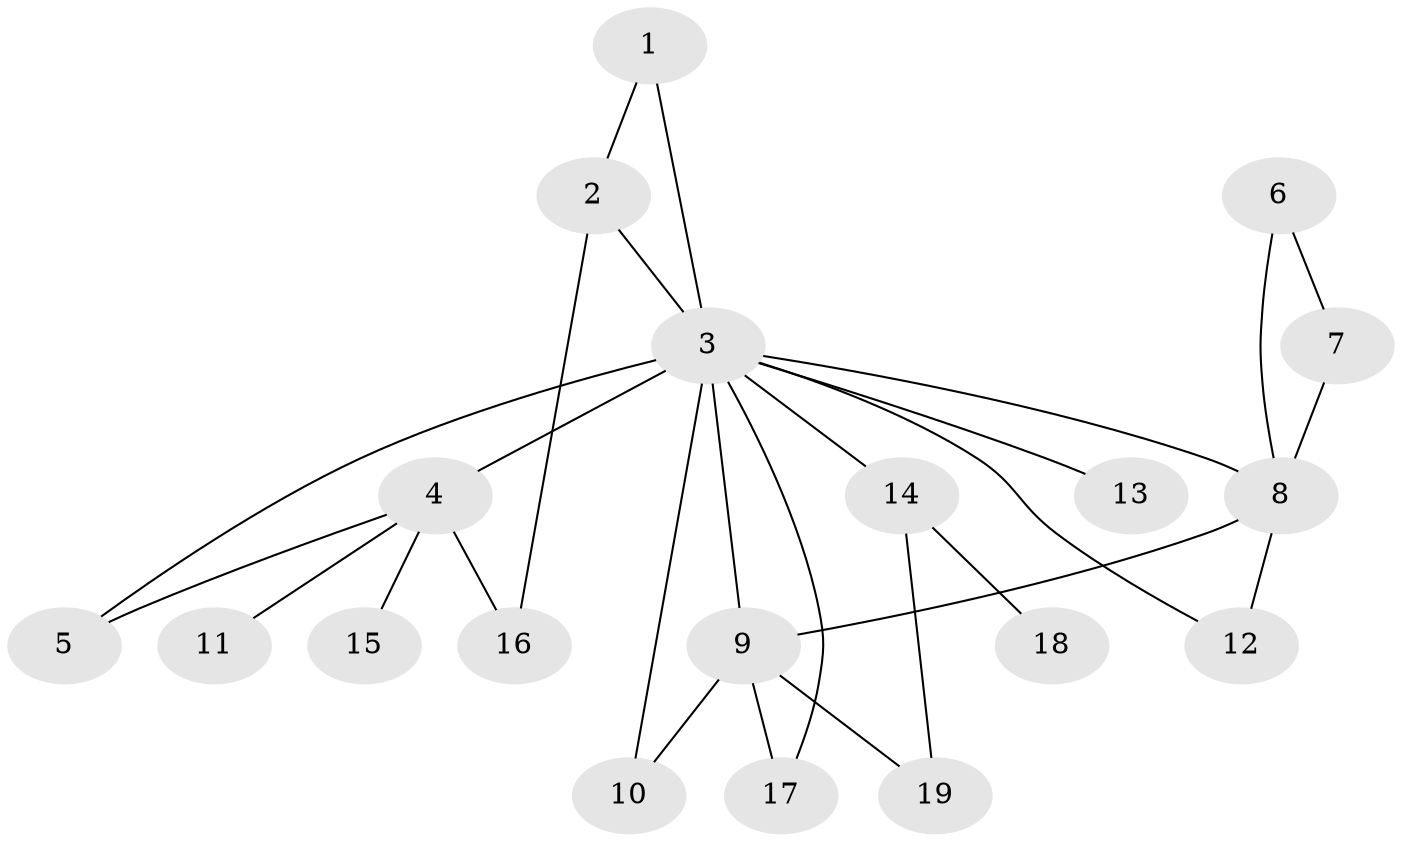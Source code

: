 // original degree distribution, {3: 0.09836065573770492, 6: 0.06557377049180328, 8: 0.01639344262295082, 9: 0.01639344262295082, 5: 0.04918032786885246, 10: 0.01639344262295082, 4: 0.04918032786885246, 2: 0.13114754098360656, 7: 0.01639344262295082, 1: 0.5409836065573771}
// Generated by graph-tools (version 1.1) at 2025/52/03/04/25 22:52:08]
// undirected, 19 vertices, 27 edges
graph export_dot {
  node [color=gray90,style=filled];
  1;
  2;
  3;
  4;
  5;
  6;
  7;
  8;
  9;
  10;
  11;
  12;
  13;
  14;
  15;
  16;
  17;
  18;
  19;
  1 -- 2 [weight=1.0];
  1 -- 3 [weight=1.0];
  2 -- 3 [weight=1.0];
  2 -- 16 [weight=1.0];
  3 -- 4 [weight=3.0];
  3 -- 5 [weight=1.0];
  3 -- 8 [weight=5.0];
  3 -- 9 [weight=2.0];
  3 -- 10 [weight=4.0];
  3 -- 12 [weight=1.0];
  3 -- 13 [weight=1.0];
  3 -- 14 [weight=1.0];
  3 -- 17 [weight=1.0];
  4 -- 5 [weight=1.0];
  4 -- 11 [weight=1.0];
  4 -- 15 [weight=1.0];
  4 -- 16 [weight=2.0];
  6 -- 7 [weight=1.0];
  6 -- 8 [weight=1.0];
  7 -- 8 [weight=1.0];
  8 -- 9 [weight=1.0];
  8 -- 12 [weight=1.0];
  9 -- 10 [weight=1.0];
  9 -- 17 [weight=1.0];
  9 -- 19 [weight=1.0];
  14 -- 18 [weight=1.0];
  14 -- 19 [weight=1.0];
}
